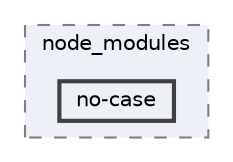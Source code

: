 digraph "pkiclassroomrescheduler/src/main/frontend/node_modules/no-case"
{
 // LATEX_PDF_SIZE
  bgcolor="transparent";
  edge [fontname=Helvetica,fontsize=10,labelfontname=Helvetica,labelfontsize=10];
  node [fontname=Helvetica,fontsize=10,shape=box,height=0.2,width=0.4];
  compound=true
  subgraph clusterdir_72953eda66ccb3a2722c28e1c3e6c23b {
    graph [ bgcolor="#edf0f7", pencolor="grey50", label="node_modules", fontname=Helvetica,fontsize=10 style="filled,dashed", URL="dir_72953eda66ccb3a2722c28e1c3e6c23b.html",tooltip=""]
  dir_21a60f766dc74d2ca4ba2377249a4551 [label="no-case", fillcolor="#edf0f7", color="grey25", style="filled,bold", URL="dir_21a60f766dc74d2ca4ba2377249a4551.html",tooltip=""];
  }
}
